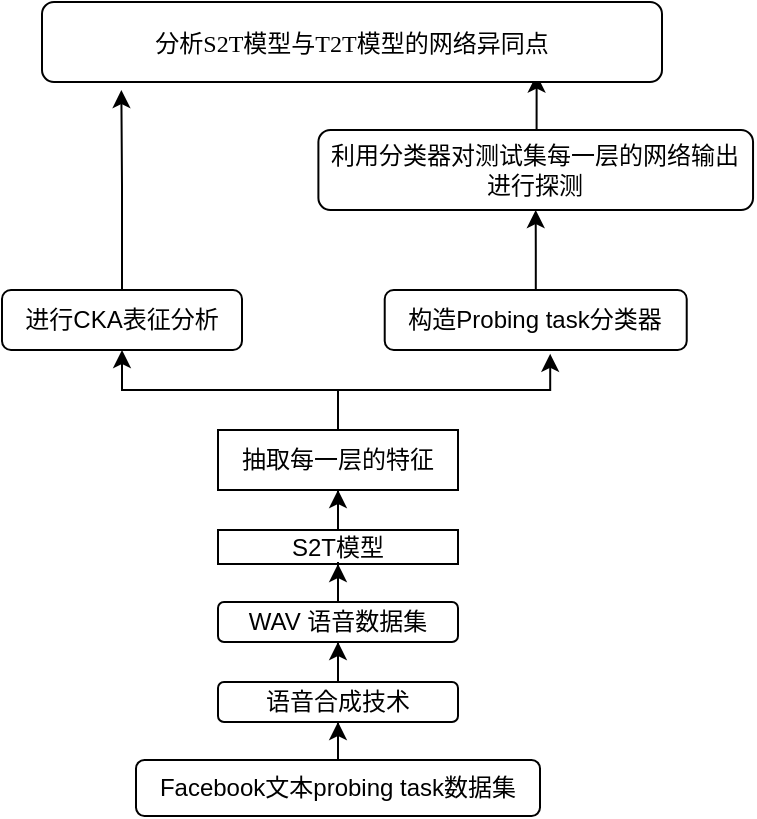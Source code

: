 <mxfile version="18.0.3" type="github">
  <diagram id="RrdyCtwL0D4G0qnUITEa" name="Page-1">
    <mxGraphModel dx="2771" dy="543" grid="1" gridSize="10" guides="1" tooltips="1" connect="1" arrows="1" fold="1" page="1" pageScale="1" pageWidth="1654" pageHeight="2336" math="0" shadow="0">
      <root>
        <mxCell id="0" />
        <mxCell id="1" parent="0" />
        <mxCell id="krEMoeAO3MS84gLPcjcp-7" value="构造Probing task分类器" style="rounded=1;whiteSpace=wrap;html=1;" vertex="1" parent="1">
          <mxGeometry x="-1328.64" y="1800" width="151" height="30" as="geometry" />
        </mxCell>
        <mxCell id="krEMoeAO3MS84gLPcjcp-35" value="" style="edgeStyle=orthogonalEdgeStyle;rounded=0;orthogonalLoop=1;jettySize=auto;html=1;fontFamily=Garamond;entryX=0.801;entryY=1.057;entryDx=0;entryDy=0;entryPerimeter=0;" edge="1" parent="1">
          <mxGeometry relative="1" as="geometry">
            <mxPoint x="-1254.12" y="1720" as="sourcePoint" />
            <mxPoint x="-1252.69" y="1692.28" as="targetPoint" />
          </mxGeometry>
        </mxCell>
        <mxCell id="krEMoeAO3MS84gLPcjcp-17" value="利用分类器对测试集每一层的网络输出进行探测" style="rounded=1;whiteSpace=wrap;html=1;" vertex="1" parent="1">
          <mxGeometry x="-1361.8" y="1720" width="217.32" height="40" as="geometry" />
        </mxCell>
        <mxCell id="krEMoeAO3MS84gLPcjcp-1" value="S2T模型" style="rounded=0;whiteSpace=wrap;html=1;" vertex="1" parent="1">
          <mxGeometry x="-1412" y="1920" width="120" height="17" as="geometry" />
        </mxCell>
        <mxCell id="krEMoeAO3MS84gLPcjcp-4" value="" style="edgeStyle=orthogonalEdgeStyle;rounded=0;orthogonalLoop=1;jettySize=auto;html=1;" edge="1" parent="1" source="krEMoeAO3MS84gLPcjcp-2" target="krEMoeAO3MS84gLPcjcp-1">
          <mxGeometry relative="1" as="geometry" />
        </mxCell>
        <mxCell id="krEMoeAO3MS84gLPcjcp-2" value="WAV 语音数据集" style="rounded=1;whiteSpace=wrap;html=1;" vertex="1" parent="1">
          <mxGeometry x="-1412" y="1956" width="120" height="20" as="geometry" />
        </mxCell>
        <mxCell id="krEMoeAO3MS84gLPcjcp-32" style="edgeStyle=orthogonalEdgeStyle;rounded=0;orthogonalLoop=1;jettySize=auto;html=1;entryX=0.5;entryY=1;entryDx=0;entryDy=0;fontFamily=Garamond;" edge="1" parent="1" source="krEMoeAO3MS84gLPcjcp-3" target="krEMoeAO3MS84gLPcjcp-8">
          <mxGeometry relative="1" as="geometry" />
        </mxCell>
        <mxCell id="krEMoeAO3MS84gLPcjcp-33" style="edgeStyle=orthogonalEdgeStyle;rounded=0;orthogonalLoop=1;jettySize=auto;html=1;entryX=0.548;entryY=1.064;entryDx=0;entryDy=0;entryPerimeter=0;fontFamily=Garamond;" edge="1" parent="1" source="krEMoeAO3MS84gLPcjcp-3" target="krEMoeAO3MS84gLPcjcp-7">
          <mxGeometry relative="1" as="geometry" />
        </mxCell>
        <mxCell id="krEMoeAO3MS84gLPcjcp-3" value="抽取每一层的特征" style="rounded=0;whiteSpace=wrap;html=1;" vertex="1" parent="1">
          <mxGeometry x="-1412" y="1870" width="120" height="30" as="geometry" />
        </mxCell>
        <mxCell id="krEMoeAO3MS84gLPcjcp-5" value="" style="edgeStyle=orthogonalEdgeStyle;rounded=0;orthogonalLoop=1;jettySize=auto;html=1;" edge="1" parent="1" source="krEMoeAO3MS84gLPcjcp-1" target="krEMoeAO3MS84gLPcjcp-3">
          <mxGeometry relative="1" as="geometry" />
        </mxCell>
        <mxCell id="krEMoeAO3MS84gLPcjcp-18" value="" style="edgeStyle=orthogonalEdgeStyle;rounded=0;orthogonalLoop=1;jettySize=auto;html=1;" edge="1" parent="1" source="krEMoeAO3MS84gLPcjcp-7" target="krEMoeAO3MS84gLPcjcp-17">
          <mxGeometry relative="1" as="geometry" />
        </mxCell>
        <mxCell id="krEMoeAO3MS84gLPcjcp-34" style="edgeStyle=orthogonalEdgeStyle;rounded=0;orthogonalLoop=1;jettySize=auto;html=1;entryX=0.128;entryY=1.1;entryDx=0;entryDy=0;entryPerimeter=0;fontFamily=Garamond;" edge="1" parent="1" source="krEMoeAO3MS84gLPcjcp-8" target="krEMoeAO3MS84gLPcjcp-19">
          <mxGeometry relative="1" as="geometry" />
        </mxCell>
        <mxCell id="krEMoeAO3MS84gLPcjcp-8" value="进行CKA表征分析" style="rounded=1;whiteSpace=wrap;html=1;" vertex="1" parent="1">
          <mxGeometry x="-1520" y="1800" width="120" height="30" as="geometry" />
        </mxCell>
        <mxCell id="krEMoeAO3MS84gLPcjcp-28" value="" style="edgeStyle=orthogonalEdgeStyle;rounded=0;orthogonalLoop=1;jettySize=auto;html=1;fontFamily=Garamond;" edge="1" parent="1" source="krEMoeAO3MS84gLPcjcp-10" target="krEMoeAO3MS84gLPcjcp-11">
          <mxGeometry relative="1" as="geometry" />
        </mxCell>
        <mxCell id="krEMoeAO3MS84gLPcjcp-10" value="Facebook文本probing task数据集" style="rounded=1;whiteSpace=wrap;html=1;" vertex="1" parent="1">
          <mxGeometry x="-1453" y="2035" width="202" height="28" as="geometry" />
        </mxCell>
        <mxCell id="krEMoeAO3MS84gLPcjcp-31" style="edgeStyle=orthogonalEdgeStyle;rounded=0;orthogonalLoop=1;jettySize=auto;html=1;entryX=0.5;entryY=1;entryDx=0;entryDy=0;fontFamily=Garamond;" edge="1" parent="1" source="krEMoeAO3MS84gLPcjcp-11" target="krEMoeAO3MS84gLPcjcp-2">
          <mxGeometry relative="1" as="geometry" />
        </mxCell>
        <mxCell id="krEMoeAO3MS84gLPcjcp-11" value="语音合成技术" style="rounded=1;whiteSpace=wrap;html=1;" vertex="1" parent="1">
          <mxGeometry x="-1412" y="1996" width="120" height="20" as="geometry" />
        </mxCell>
        <mxCell id="krEMoeAO3MS84gLPcjcp-19" value="&lt;p style=&quot;line-height: 1;&quot;&gt;&lt;font face=&quot;Garamond&quot;&gt;分析S2T模型与T2T模型的网络异同点&lt;/font&gt;&lt;/p&gt;" style="rounded=1;whiteSpace=wrap;html=1;" vertex="1" parent="1">
          <mxGeometry x="-1500" y="1656" width="310" height="40" as="geometry" />
        </mxCell>
      </root>
    </mxGraphModel>
  </diagram>
</mxfile>
